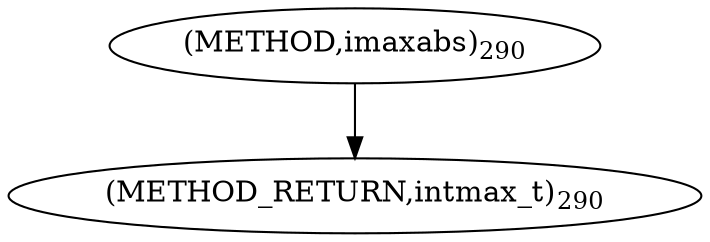 digraph "imaxabs" {  
"8028" [label = <(METHOD,imaxabs)<SUB>290</SUB>> ]
"8030" [label = <(METHOD_RETURN,intmax_t)<SUB>290</SUB>> ]
  "8028" -> "8030" 
}
